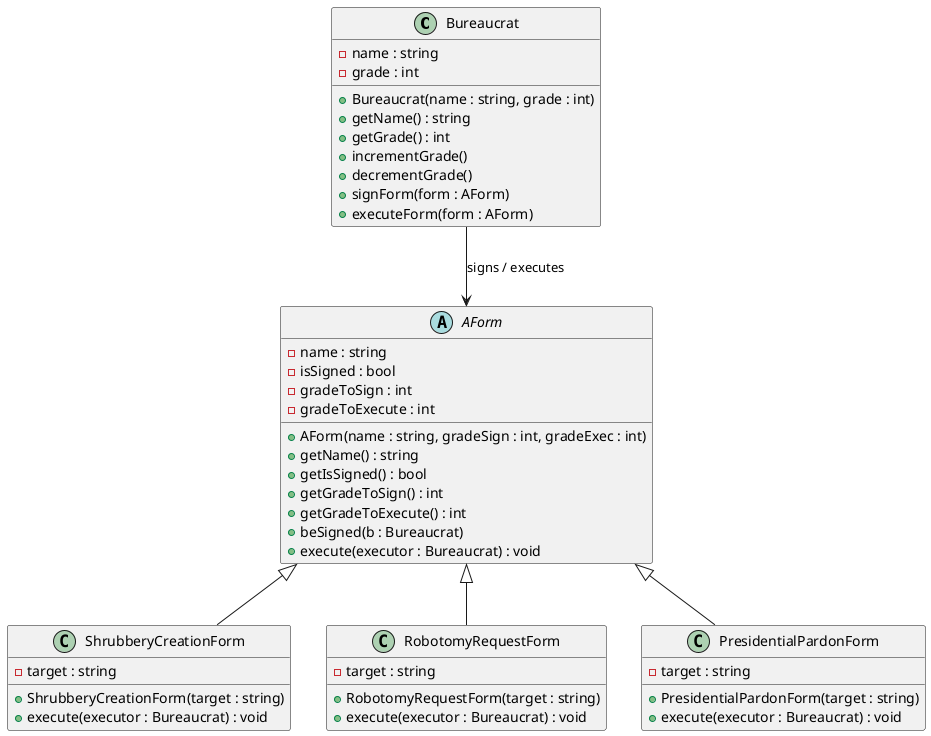 <svg xmlns="http://www.w3.org/2000/svg" xmlns:xlink="http://www.w3.org/1999/xlink" contentStyleType="text/css" data-diagram-type="CLASS" height="670px" preserveAspectRatio="none" style="width:986px;height:670px;background:#FFFFFF;" version="1.1" viewBox="0 0 986 670" width="986px" zoomAndPan="magnify"><defs/><g><!--class Bob--><g class="entity" data-entity="Bob" data-source-line="1" data-uid="ent0002" id="entity_Bob"><rect fill="#F1F1F1" height="48" rx="2.5" ry="2.5" style="stroke:#181818;stroke-width:0.5;" width="59.0566" x="114.5" y="80.5"/><ellipse cx="129.5" cy="96.5" fill="#ADD1B2" rx="11" ry="11" style="stroke:#181818;stroke-width:1;"/><path d="M132.4688,102.1406 Q131.8906,102.4375 131.25,102.5781 Q130.6094,102.7344 129.9063,102.7344 Q127.4063,102.7344 126.0781,101.0938 Q124.7656,99.4375 124.7656,96.3125 Q124.7656,93.1875 126.0781,91.5313 Q127.4063,89.875 129.9063,89.875 Q130.6094,89.875 131.25,90.0313 Q131.9063,90.1875 132.4688,90.4844 L132.4688,93.2031 Q131.8438,92.625 131.25,92.3594 Q130.6563,92.0781 130.0313,92.0781 Q128.6875,92.0781 128,93.1563 Q127.3125,94.2188 127.3125,96.3125 Q127.3125,98.4063 128,99.4844 Q128.6875,100.5469 130.0313,100.5469 Q130.6563,100.5469 131.25,100.2813 Q131.8438,100 132.4688,99.4219 L132.4688,102.1406 Z " fill="#000000"/><text fill="#000000" font-family="sans-serif" font-size="14" lengthAdjust="spacing" textLength="27.0566" x="143.5" y="101.3467">Bob</text><line style="stroke:#181818;stroke-width:0.5;" x1="115.5" x2="172.5566" y1="112.5" y2="112.5"/><line style="stroke:#181818;stroke-width:0.5;" x1="115.5" x2="172.5566" y1="120.5" y2="120.5"/></g><!--class Alice--><g class="entity" data-entity="Alice" data-source-line="1" data-uid="ent0003" id="entity_Alice"><rect fill="#F1F1F1" height="48" rx="2.5" ry="2.5" style="stroke:#181818;stroke-width:0.5;" width="65.667" x="248" y="80.5"/><ellipse cx="263" cy="96.5" fill="#ADD1B2" rx="11" ry="11" style="stroke:#181818;stroke-width:1;"/><path d="M265.9688,102.1406 Q265.3906,102.4375 264.75,102.5781 Q264.1094,102.7344 263.4063,102.7344 Q260.9063,102.7344 259.5781,101.0938 Q258.2656,99.4375 258.2656,96.3125 Q258.2656,93.1875 259.5781,91.5313 Q260.9063,89.875 263.4063,89.875 Q264.1094,89.875 264.75,90.0313 Q265.4063,90.1875 265.9688,90.4844 L265.9688,93.2031 Q265.3438,92.625 264.75,92.3594 Q264.1563,92.0781 263.5313,92.0781 Q262.1875,92.0781 261.5,93.1563 Q260.8125,94.2188 260.8125,96.3125 Q260.8125,98.4063 261.5,99.4844 Q262.1875,100.5469 263.5313,100.5469 Q264.1563,100.5469 264.75,100.2813 Q265.3438,100 265.9688,99.4219 L265.9688,102.1406 Z " fill="#000000"/><text fill="#000000" font-family="sans-serif" font-size="14" lengthAdjust="spacing" textLength="33.667" x="277" y="101.3467">Alice</text><line style="stroke:#181818;stroke-width:0.5;" x1="249" x2="312.667" y1="112.5" y2="112.5"/><line style="stroke:#181818;stroke-width:0.5;" x1="249" x2="312.667" y1="120.5" y2="120.5"/></g><!--class Bureaucrat--><g class="entity" data-entity="Bureaucrat" data-source-line="5" data-uid="ent0005" id="entity_Bureaucrat"><rect fill="#F1F1F1" height="194.6719" rx="2.5" ry="2.5" style="stroke:#181818;stroke-width:0.5;" width="289.7441" x="349" y="7"/><ellipse cx="450.7119" cy="23" fill="#ADD1B2" rx="11" ry="11" style="stroke:#181818;stroke-width:1;"/><path d="M453.6807,28.6406 Q453.1025,28.9375 452.4619,29.0781 Q451.8213,29.2344 451.1182,29.2344 Q448.6182,29.2344 447.29,27.5938 Q445.9775,25.9375 445.9775,22.8125 Q445.9775,19.6875 447.29,18.0313 Q448.6182,16.375 451.1182,16.375 Q451.8213,16.375 452.4619,16.5313 Q453.1182,16.6875 453.6807,16.9844 L453.6807,19.7031 Q453.0557,19.125 452.4619,18.8594 Q451.8682,18.5781 451.2432,18.5781 Q449.8994,18.5781 449.2119,19.6563 Q448.5244,20.7188 448.5244,22.8125 Q448.5244,24.9063 449.2119,25.9844 Q449.8994,27.0469 451.2432,27.0469 Q451.8682,27.0469 452.4619,26.7813 Q453.0557,26.5 453.6807,25.9219 L453.6807,28.6406 Z " fill="#000000"/><text fill="#000000" font-family="sans-serif" font-size="14" lengthAdjust="spacing" textLength="77.8203" x="471.2119" y="27.8467">Bureaucrat</text><line style="stroke:#181818;stroke-width:0.5;" x1="350" x2="637.7441" y1="39" y2="39"/><rect fill="none" height="6" style="stroke:#C82930;stroke-width:1;" width="6" x="357" y="49.6484"/><text fill="#000000" font-family="sans-serif" font-size="14" lengthAdjust="spacing" textLength="93.5088" x="369" y="55.9951">name : string</text><rect fill="none" height="6" style="stroke:#C82930;stroke-width:1;" width="6" x="357" y="65.9453"/><text fill="#000000" font-family="sans-serif" font-size="14" lengthAdjust="spacing" textLength="72.5908" x="369" y="72.292">grade : int</text><line style="stroke:#181818;stroke-width:0.5;" x1="350" x2="637.7441" y1="79.5938" y2="79.5938"/><ellipse cx="360" cy="93.2422" fill="#84BE84" rx="3" ry="3" style="stroke:#038048;stroke-width:1;"/><text fill="#000000" font-family="sans-serif" font-size="14" lengthAdjust="spacing" textLength="263.7441" x="369" y="96.5889">Bureaucrat(name : string, grade : int)</text><ellipse cx="360" cy="109.5391" fill="#84BE84" rx="3" ry="3" style="stroke:#038048;stroke-width:1;"/><text fill="#000000" font-family="sans-serif" font-size="14" lengthAdjust="spacing" textLength="129.0215" x="369" y="112.8857">getName() : string</text><ellipse cx="360" cy="125.8359" fill="#84BE84" rx="3" ry="3" style="stroke:#038048;stroke-width:1;"/><text fill="#000000" font-family="sans-serif" font-size="14" lengthAdjust="spacing" textLength="108.4658" x="369" y="129.1826">getGrade() : int</text><ellipse cx="360" cy="142.1328" fill="#84BE84" rx="3" ry="3" style="stroke:#038048;stroke-width:1;"/><text fill="#000000" font-family="sans-serif" font-size="14" lengthAdjust="spacing" textLength="125.0498" x="369" y="145.4795">incrementGrade()</text><ellipse cx="360" cy="158.4297" fill="#84BE84" rx="3" ry="3" style="stroke:#038048;stroke-width:1;"/><text fill="#000000" font-family="sans-serif" font-size="14" lengthAdjust="spacing" textLength="129.7871" x="369" y="161.7764">decrementGrade()</text><ellipse cx="360" cy="174.7266" fill="#84BE84" rx="3" ry="3" style="stroke:#038048;stroke-width:1;"/><text fill="#000000" font-family="sans-serif" font-size="14" lengthAdjust="spacing" textLength="167.9727" x="369" y="178.0732">signForm(form : AForm)</text><ellipse cx="360" cy="191.0234" fill="#84BE84" rx="3" ry="3" style="stroke:#038048;stroke-width:1;"/><text fill="#000000" font-family="sans-serif" font-size="14" lengthAdjust="spacing" textLength="195.2139" x="369" y="194.3701">executeForm(form : AForm)</text></g><!--class AForm--><g class="entity" data-entity="AForm" data-source-line="17" data-uid="ent0006" id="entity_AForm"><rect fill="#F1F1F1" height="227.2656" rx="2.5" ry="2.5" style="stroke:#181818;stroke-width:0.5;" width="402.9814" x="292.5" y="279"/><ellipse cx="466.9463" cy="295" fill="#A9DCDF" rx="11" ry="11" style="stroke:#181818;stroke-width:1;"/><path d="M467.0557,290.3438 L465.8994,295.4219 L468.2275,295.4219 L467.0557,290.3438 Z M465.5713,288.1094 L468.5557,288.1094 L471.915,300.5 L469.4619,300.5 L468.6963,297.4375 L465.415,297.4375 L464.665,300.5 L462.2275,300.5 L465.5713,288.1094 Z " fill="#000000"/><text fill="#000000" font-family="sans-serif" font-size="14" font-style="italic" lengthAdjust="spacing" textLength="45.5889" x="487.4463" y="299.8467">AForm</text><line style="stroke:#181818;stroke-width:0.5;" x1="293.5" x2="694.4814" y1="311" y2="311"/><rect fill="none" height="6" style="stroke:#C82930;stroke-width:1;" width="6" x="300.5" y="321.6484"/><text fill="#000000" font-family="sans-serif" font-size="14" lengthAdjust="spacing" textLength="93.5088" x="312.5" y="327.9951">name : string</text><rect fill="none" height="6" style="stroke:#C82930;stroke-width:1;" width="6" x="300.5" y="337.9453"/><text fill="#000000" font-family="sans-serif" font-size="14" lengthAdjust="spacing" textLength="102.7441" x="312.5" y="344.292">isSigned : bool</text><rect fill="none" height="6" style="stroke:#C82930;stroke-width:1;" width="6" x="300.5" y="354.2422"/><text fill="#000000" font-family="sans-serif" font-size="14" lengthAdjust="spacing" textLength="120.2441" x="312.5" y="360.5889">gradeToSign : int</text><rect fill="none" height="6" style="stroke:#C82930;stroke-width:1;" width="6" x="300.5" y="370.5391"/><text fill="#000000" font-family="sans-serif" font-size="14" lengthAdjust="spacing" textLength="146.125" x="312.5" y="376.8857">gradeToExecute : int</text><line style="stroke:#181818;stroke-width:0.5;" x1="293.5" x2="694.4814" y1="384.1875" y2="384.1875"/><ellipse cx="303.5" cy="397.8359" fill="#84BE84" rx="3" ry="3" style="stroke:#038048;stroke-width:1;"/><text fill="#000000" font-family="sans-serif" font-size="14" lengthAdjust="spacing" textLength="376.9814" x="312.5" y="401.1826">AForm(name : string, gradeSign : int, gradeExec : int)</text><ellipse cx="303.5" cy="414.1328" fill="#84BE84" rx="3" ry="3" style="stroke:#038048;stroke-width:1;"/><text fill="#000000" font-family="sans-serif" font-size="14" lengthAdjust="spacing" textLength="129.0215" x="312.5" y="417.4795">getName() : string</text><ellipse cx="303.5" cy="430.4297" fill="#84BE84" rx="3" ry="3" style="stroke:#038048;stroke-width:1;"/><text fill="#000000" font-family="sans-serif" font-size="14" lengthAdjust="spacing" textLength="136.8965" x="312.5" y="433.7764">getIsSigned() : bool</text><ellipse cx="303.5" cy="446.7266" fill="#84BE84" rx="3" ry="3" style="stroke:#038048;stroke-width:1;"/><text fill="#000000" font-family="sans-serif" font-size="14" lengthAdjust="spacing" textLength="156.1191" x="312.5" y="450.0732">getGradeToSign() : int</text><ellipse cx="303.5" cy="463.0234" fill="#84BE84" rx="3" ry="3" style="stroke:#038048;stroke-width:1;"/><text fill="#000000" font-family="sans-serif" font-size="14" lengthAdjust="spacing" textLength="182" x="312.5" y="466.3701">getGradeToExecute() : int</text><ellipse cx="303.5" cy="479.3203" fill="#84BE84" rx="3" ry="3" style="stroke:#038048;stroke-width:1;"/><text fill="#000000" font-family="sans-serif" font-size="14" lengthAdjust="spacing" textLength="176.7842" x="312.5" y="482.667">beSigned(b : Bureaucrat)</text><ellipse cx="303.5" cy="495.6172" fill="#84BE84" rx="3" ry="3" style="stroke:#038048;stroke-width:1;"/><text fill="#000000" font-family="sans-serif" font-size="14" lengthAdjust="spacing" textLength="263.6826" x="312.5" y="498.9639">execute(executor : Bureaucrat) : void</text></g><!--class ShrubberyCreationForm--><g class="entity" data-entity="ShrubberyCreationForm" data-source-line="31" data-uid="ent0007" id="entity_ShrubberyCreationForm"><rect fill="#F1F1F1" height="96.8906" rx="2.5" ry="2.5" style="stroke:#181818;stroke-width:0.5;" width="301.9121" x="7" y="567"/><ellipse cx="69.5215" cy="583" fill="#ADD1B2" rx="11" ry="11" style="stroke:#181818;stroke-width:1;"/><path d="M72.4902,588.6406 Q71.9121,588.9375 71.2715,589.0781 Q70.6309,589.2344 69.9277,589.2344 Q67.4277,589.2344 66.0996,587.5938 Q64.7871,585.9375 64.7871,582.8125 Q64.7871,579.6875 66.0996,578.0313 Q67.4277,576.375 69.9277,576.375 Q70.6309,576.375 71.2715,576.5313 Q71.9277,576.6875 72.4902,576.9844 L72.4902,579.7031 Q71.8652,579.125 71.2715,578.8594 Q70.6777,578.5781 70.0527,578.5781 Q68.709,578.5781 68.0215,579.6563 Q67.334,580.7188 67.334,582.8125 Q67.334,584.9063 68.0215,585.9844 Q68.709,587.0469 70.0527,587.0469 Q70.6777,587.0469 71.2715,586.7813 Q71.8652,586.5 72.4902,585.9219 L72.4902,588.6406 Z " fill="#000000"/><text fill="#000000" font-family="sans-serif" font-size="14" lengthAdjust="spacing" textLength="168.3691" x="90.0215" y="587.8467">ShrubberyCreationForm</text><line style="stroke:#181818;stroke-width:0.5;" x1="8" x2="307.9121" y1="599" y2="599"/><rect fill="none" height="6" style="stroke:#C82930;stroke-width:1;" width="6" x="15" y="609.6484"/><text fill="#000000" font-family="sans-serif" font-size="14" lengthAdjust="spacing" textLength="96.6191" x="27" y="615.9951">target : string</text><line style="stroke:#181818;stroke-width:0.5;" x1="8" x2="307.9121" y1="623.2969" y2="623.2969"/><ellipse cx="18" cy="636.9453" fill="#84BE84" rx="3" ry="3" style="stroke:#038048;stroke-width:1;"/><text fill="#000000" font-family="sans-serif" font-size="14" lengthAdjust="spacing" textLength="275.9121" x="27" y="640.292">ShrubberyCreationForm(target : string)</text><ellipse cx="18" cy="653.2422" fill="#84BE84" rx="3" ry="3" style="stroke:#038048;stroke-width:1;"/><text fill="#000000" font-family="sans-serif" font-size="14" lengthAdjust="spacing" textLength="263.6826" x="27" y="656.5889">execute(executor : Bureaucrat) : void</text></g><!--class RobotomyRequestForm--><g class="entity" data-entity="RobotomyRequestForm" data-source-line="37" data-uid="ent0008" id="entity_RobotomyRequestForm"><rect fill="#F1F1F1" height="96.8906" rx="2.5" ry="2.5" style="stroke:#181818;stroke-width:0.5;" width="298.7744" x="344.5" y="567"/><ellipse cx="407.0215" cy="583" fill="#ADD1B2" rx="11" ry="11" style="stroke:#181818;stroke-width:1;"/><path d="M409.9902,588.6406 Q409.4121,588.9375 408.7715,589.0781 Q408.1309,589.2344 407.4277,589.2344 Q404.9277,589.2344 403.5996,587.5938 Q402.2871,585.9375 402.2871,582.8125 Q402.2871,579.6875 403.5996,578.0313 Q404.9277,576.375 407.4277,576.375 Q408.1309,576.375 408.7715,576.5313 Q409.4277,576.6875 409.9902,576.9844 L409.9902,579.7031 Q409.3652,579.125 408.7715,578.8594 Q408.1777,578.5781 407.5527,578.5781 Q406.209,578.5781 405.5215,579.6563 Q404.834,580.7188 404.834,582.8125 Q404.834,584.9063 405.5215,585.9844 Q406.209,587.0469 407.5527,587.0469 Q408.1777,587.0469 408.7715,586.7813 Q409.3652,586.5 409.9902,585.9219 L409.9902,588.6406 Z " fill="#000000"/><text fill="#000000" font-family="sans-serif" font-size="14" lengthAdjust="spacing" textLength="165.2314" x="427.5215" y="587.8467">RobotomyRequestForm</text><line style="stroke:#181818;stroke-width:0.5;" x1="345.5" x2="642.2744" y1="599" y2="599"/><rect fill="none" height="6" style="stroke:#C82930;stroke-width:1;" width="6" x="352.5" y="609.6484"/><text fill="#000000" font-family="sans-serif" font-size="14" lengthAdjust="spacing" textLength="96.6191" x="364.5" y="615.9951">target : string</text><line style="stroke:#181818;stroke-width:0.5;" x1="345.5" x2="642.2744" y1="623.2969" y2="623.2969"/><ellipse cx="355.5" cy="636.9453" fill="#84BE84" rx="3" ry="3" style="stroke:#038048;stroke-width:1;"/><text fill="#000000" font-family="sans-serif" font-size="14" lengthAdjust="spacing" textLength="272.7744" x="364.5" y="640.292">RobotomyRequestForm(target : string)</text><ellipse cx="355.5" cy="653.2422" fill="#84BE84" rx="3" ry="3" style="stroke:#038048;stroke-width:1;"/><text fill="#000000" font-family="sans-serif" font-size="14" lengthAdjust="spacing" textLength="263.6826" x="364.5" y="656.5889">execute(executor : Bureaucrat) : void</text></g><!--class PresidentialPardonForm--><g class="entity" data-entity="PresidentialPardonForm" data-source-line="43" data-uid="ent0009" id="entity_PresidentialPardonForm"><rect fill="#F1F1F1" height="96.8906" rx="2.5" ry="2.5" style="stroke:#181818;stroke-width:0.5;" width="300.873" x="678.5" y="567"/><ellipse cx="741.0215" cy="583" fill="#ADD1B2" rx="11" ry="11" style="stroke:#181818;stroke-width:1;"/><path d="M743.9902,588.6406 Q743.4121,588.9375 742.7715,589.0781 Q742.1309,589.2344 741.4277,589.2344 Q738.9277,589.2344 737.5996,587.5938 Q736.2871,585.9375 736.2871,582.8125 Q736.2871,579.6875 737.5996,578.0313 Q738.9277,576.375 741.4277,576.375 Q742.1309,576.375 742.7715,576.5313 Q743.4277,576.6875 743.9902,576.9844 L743.9902,579.7031 Q743.3652,579.125 742.7715,578.8594 Q742.1777,578.5781 741.5527,578.5781 Q740.209,578.5781 739.5215,579.6563 Q738.834,580.7188 738.834,582.8125 Q738.834,584.9063 739.5215,585.9844 Q740.209,587.0469 741.5527,587.0469 Q742.1777,587.0469 742.7715,586.7813 Q743.3652,586.5 743.9902,585.9219 L743.9902,588.6406 Z " fill="#000000"/><text fill="#000000" font-family="sans-serif" font-size="14" lengthAdjust="spacing" textLength="167.3301" x="761.5215" y="587.8467">PresidentialPardonForm</text><line style="stroke:#181818;stroke-width:0.5;" x1="679.5" x2="978.373" y1="599" y2="599"/><rect fill="none" height="6" style="stroke:#C82930;stroke-width:1;" width="6" x="686.5" y="609.6484"/><text fill="#000000" font-family="sans-serif" font-size="14" lengthAdjust="spacing" textLength="96.6191" x="698.5" y="615.9951">target : string</text><line style="stroke:#181818;stroke-width:0.5;" x1="679.5" x2="978.373" y1="623.2969" y2="623.2969"/><ellipse cx="689.5" cy="636.9453" fill="#84BE84" rx="3" ry="3" style="stroke:#038048;stroke-width:1;"/><text fill="#000000" font-family="sans-serif" font-size="14" lengthAdjust="spacing" textLength="274.873" x="698.5" y="640.292">PresidentialPardonForm(target : string)</text><ellipse cx="689.5" cy="653.2422" fill="#84BE84" rx="3" ry="3" style="stroke:#038048;stroke-width:1;"/><text fill="#000000" font-family="sans-serif" font-size="14" lengthAdjust="spacing" textLength="263.6826" x="698.5" y="656.5889">execute(executor : Bureaucrat) : void</text></g><!--link Bob to Alice--><g class="link" data-entity-1="Bob" data-entity-2="Alice" data-source-line="1" data-uid="lnk4" id="link_Bob_Alice"><path codeLine="1" d="M173.73,104.5 C195.6,104.5 219.35,104.5 241.97,104.5" fill="none" id="Bob-to-Alice" style="stroke:#181818;stroke-width:1;"/><polygon fill="#181818" points="247.97,104.5,238.97,100.5,242.97,104.5,238.97,108.5,247.97,104.5" style="stroke:#181818;stroke-width:1;"/><text fill="#000000" font-family="sans-serif" font-size="13" lengthAdjust="spacing" textLength="38.1621" x="191.75" y="97.5669">Hello!</text></g><!--link Bureaucrat to AForm--><g class="link" data-entity-1="Bureaucrat" data-entity-2="AForm" data-source-line="49" data-uid="lnk10" id="link_Bureaucrat_AForm"><path codeLine="49" d="M494,202.33 C494,226.96 494,247.64 494,272.98" fill="none" id="Bureaucrat-to-AForm" style="stroke:#181818;stroke-width:1;"/><polygon fill="#181818" points="494,278.98,498,269.98,494,273.98,490,269.98,494,278.98" style="stroke:#181818;stroke-width:1;"/><text fill="#000000" font-family="sans-serif" font-size="13" lengthAdjust="spacing" textLength="105.2378" x="495" y="245.0669">signs / executes</text></g><!--reverse link AForm to ShrubberyCreationForm--><g class="link" data-entity-1="AForm" data-entity-2="ShrubberyCreationForm" data-source-line="50" data-uid="lnk11" id="link_AForm_ShrubberyCreationForm"><path codeLine="50" d="M307.5129,516.1637 C275.0029,537.5537 257.69,548.93 230.39,566.89" fill="none" id="AForm-backto-ShrubberyCreationForm" style="stroke:#181818;stroke-width:1;"/><polygon fill="none" points="322.55,506.27,304.215,511.1513,310.8108,521.1761,322.55,506.27" style="stroke:#181818;stroke-width:1;"/></g><!--reverse link AForm to RobotomyRequestForm--><g class="link" data-entity-1="AForm" data-entity-2="RobotomyRequestForm" data-source-line="51" data-uid="lnk12" id="link_AForm_RobotomyRequestForm"><path codeLine="51" d="M494,524.27 C494,545.66 494,548.93 494,566.89" fill="none" id="AForm-backto-RobotomyRequestForm" style="stroke:#181818;stroke-width:1;"/><polygon fill="none" points="494,506.27,488,524.27,500,524.27,494,506.27" style="stroke:#181818;stroke-width:1;"/></g><!--reverse link AForm to PresidentialPardonForm--><g class="link" data-entity-1="AForm" data-entity-2="PresidentialPardonForm" data-source-line="52" data-uid="lnk13" id="link_AForm_PresidentialPardonForm"><path codeLine="52" d="M679.9559,516.1807 C712.3859,537.5707 729.61,548.93 756.83,566.89" fill="none" id="AForm-backto-PresidentialPardonForm" style="stroke:#181818;stroke-width:1;"/><polygon fill="none" points="664.93,506.27,676.6523,521.1893,683.2595,511.1721,664.93,506.27" style="stroke:#181818;stroke-width:1;"/></g><!--SRC=[hLJHJiCW57tlL-1R5sryNup9PfpwOfRD7m1whIGK8b3Zelwxby9MsX3Jg3oquPnpBuT3orepKbsJbHGSbkGUfDHd1GukgRLatHcW7JVKaO-2uAY8eYsG9R7E2DL4h36qzg1GhaVEay9oL72HQXTHt81xH56v6FVjYJilxvcXkL3SG0lgI4QuXYniHQCsshJbCpwmpyfFZYIy0-ySPFYleg0CtL3kI0YZ9txCGTWzBWOruanhcQRpf3sLREE4tmOBentsIsMJ6xf4m9VFZ_CXEkp9aySXwM1palT0HgyJda5ioX0UJdwISHdUsen5E7lJelPvXvZtBwPZ3CpX1ZLEQ3MAtL63TgOxozQK4-ql_UmqqqwtXnsyTc3T33UPYd_oiZLWHOsVkA1oIqqzAvnyqPyT9NT3vM-GJVXz_EzcoUMnZoq2SVLPLVbZIWMPv58wlvDl]--></g></svg>@startuml
@startuml
class Bureaucrat {
    - name : string
    - grade : int
    + Bureaucrat(name : string, grade : int)
    + getName() : string
    + getGrade() : int
    + incrementGrade()
    + decrementGrade()
    + signForm(form : AForm)
    + executeForm(form : AForm)
}

abstract class AForm {
    - name : string
    - isSigned : bool
    - gradeToSign : int
    - gradeToExecute : int
    + AForm(name : string, gradeSign : int, gradeExec : int)
    + getName() : string
    + getIsSigned() : bool
    + getGradeToSign() : int
    + getGradeToExecute() : int
    + beSigned(b : Bureaucrat)
    + execute(executor : Bureaucrat) : void
}

class ShrubberyCreationForm {
    - target : string
    + ShrubberyCreationForm(target : string)
    + execute(executor : Bureaucrat) : void
}

class RobotomyRequestForm {
    - target : string
    + RobotomyRequestForm(target : string)
    + execute(executor : Bureaucrat) : void
}

class PresidentialPardonForm {
    - target : string
    + PresidentialPardonForm(target : string)
    + execute(executor : Bureaucrat) : void
}

Bureaucrat --> AForm : signs / executes
AForm <|-- ShrubberyCreationForm
AForm <|-- RobotomyRequestForm
AForm <|-- PresidentialPardonForm
@enduml